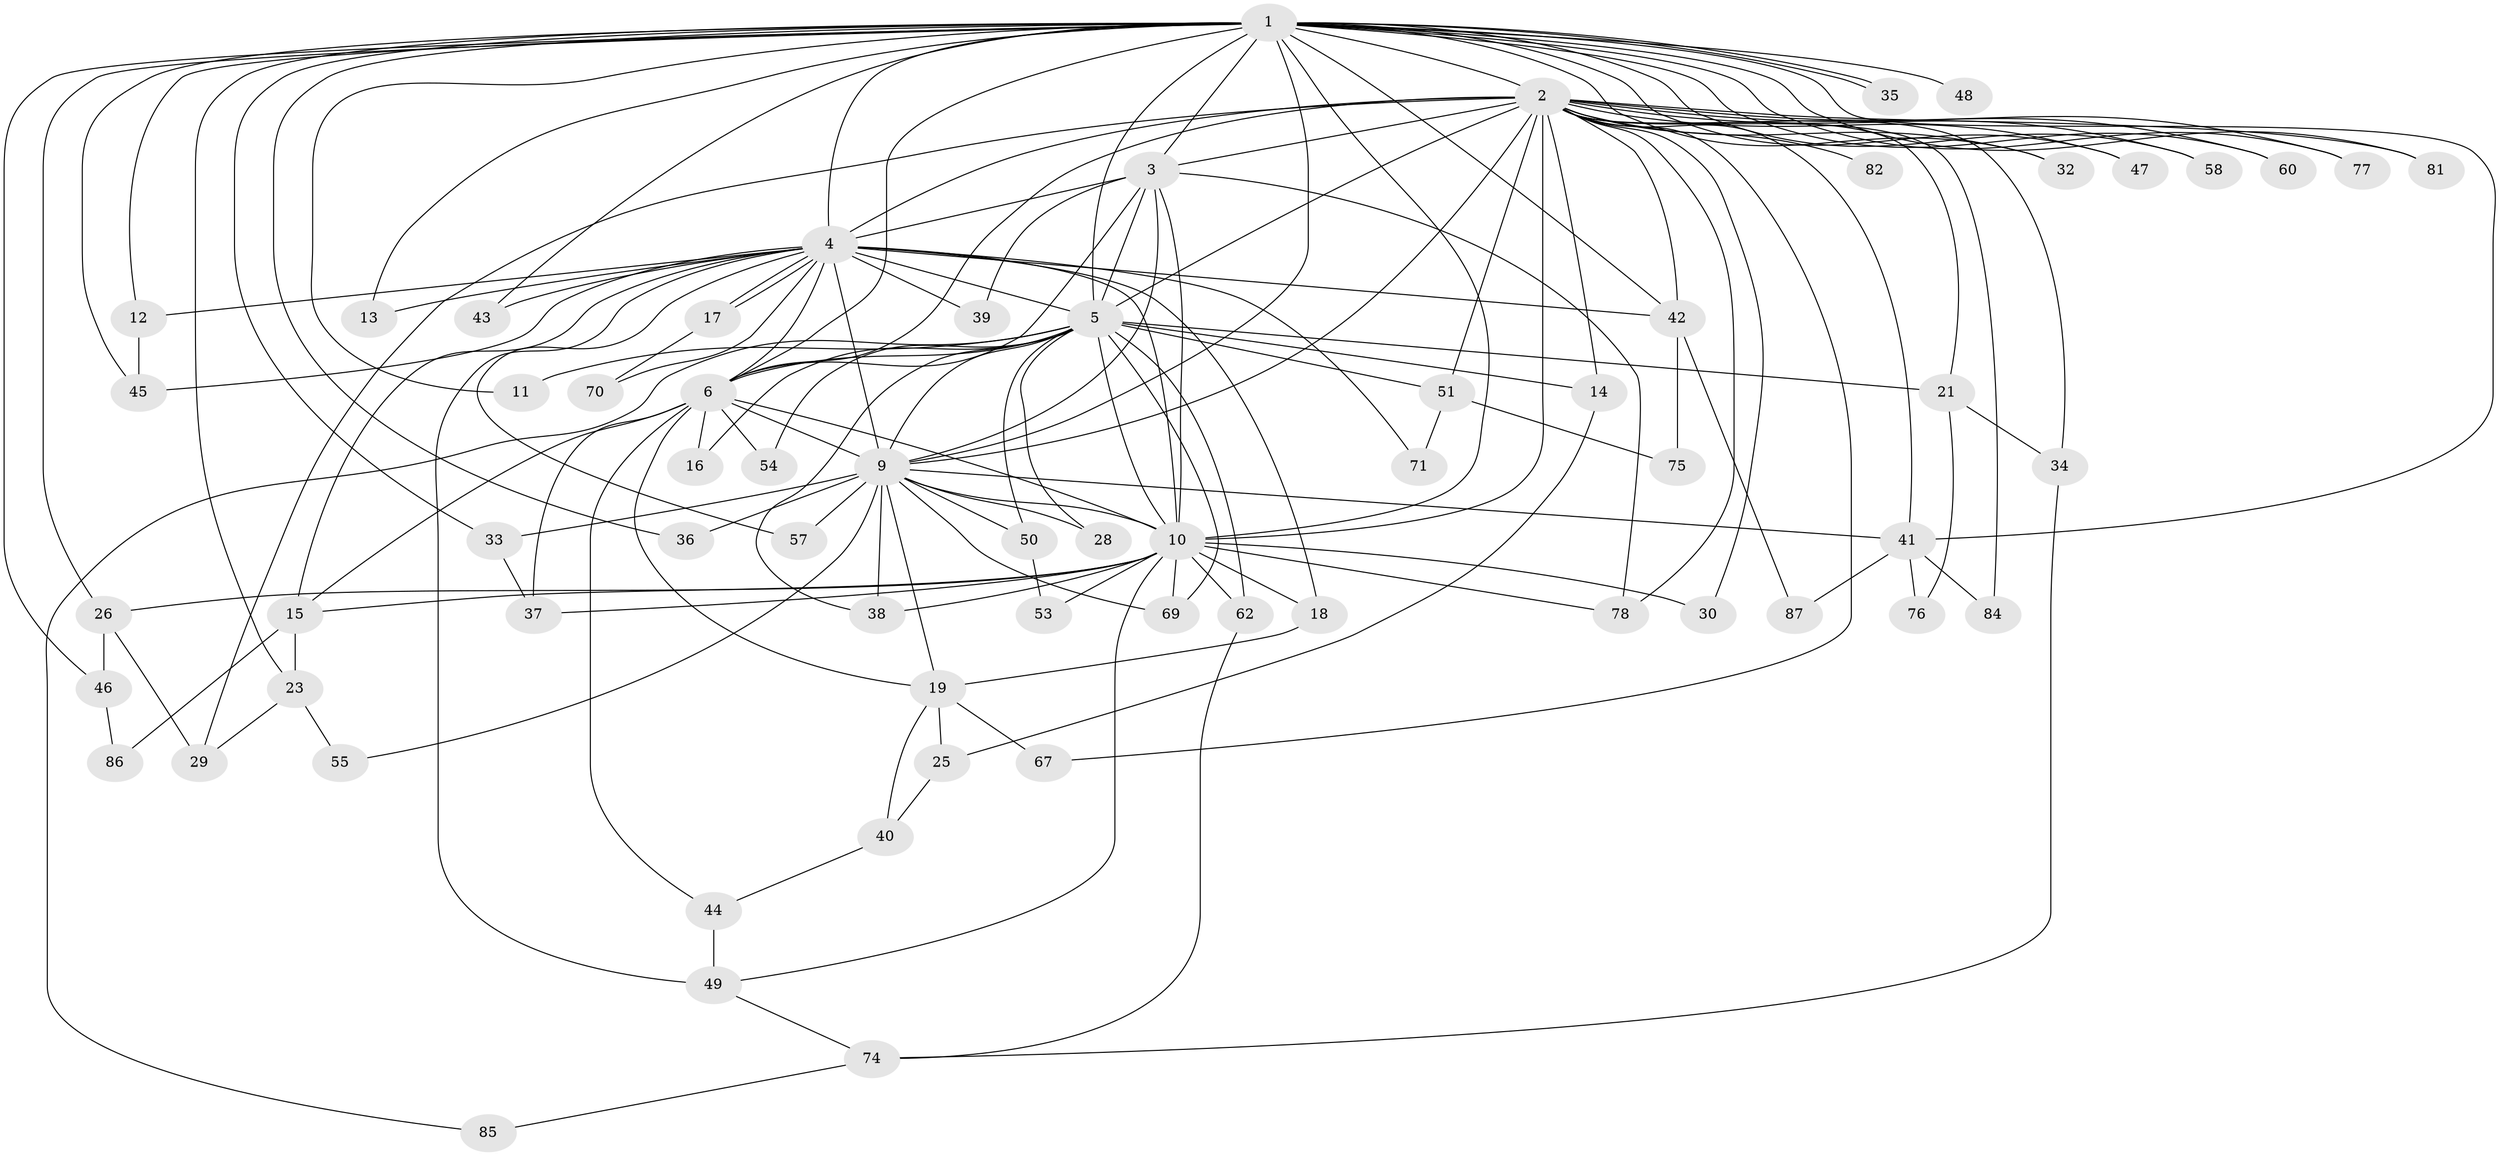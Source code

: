 // Generated by graph-tools (version 1.1) at 2025/23/03/03/25 07:23:39]
// undirected, 66 vertices, 154 edges
graph export_dot {
graph [start="1"]
  node [color=gray90,style=filled];
  1 [super="+22"];
  2 [super="+8"];
  3;
  4 [super="+7"];
  5 [super="+31"];
  6 [super="+24"];
  9 [super="+83"];
  10 [super="+56"];
  11;
  12;
  13;
  14 [super="+63"];
  15 [super="+59"];
  16;
  17;
  18;
  19 [super="+20"];
  21;
  23;
  25;
  26 [super="+27"];
  28;
  29 [super="+52"];
  30;
  32;
  33 [super="+66"];
  34;
  35;
  36;
  37;
  38;
  39;
  40;
  41 [super="+65"];
  42 [super="+61"];
  43;
  44 [super="+64"];
  45 [super="+68"];
  46;
  47;
  48;
  49 [super="+73"];
  50;
  51;
  53;
  54;
  55;
  57;
  58;
  60;
  62;
  67;
  69 [super="+72"];
  70;
  71;
  74 [super="+79"];
  75;
  76;
  77;
  78 [super="+80"];
  81;
  82;
  84;
  85;
  86;
  87;
  1 -- 2 [weight=3];
  1 -- 3;
  1 -- 4 [weight=2];
  1 -- 5 [weight=2];
  1 -- 6;
  1 -- 9;
  1 -- 10;
  1 -- 11;
  1 -- 12;
  1 -- 13;
  1 -- 23;
  1 -- 26 [weight=2];
  1 -- 32;
  1 -- 33;
  1 -- 35;
  1 -- 35;
  1 -- 36;
  1 -- 41;
  1 -- 42;
  1 -- 43;
  1 -- 46;
  1 -- 47;
  1 -- 48 [weight=2];
  1 -- 58;
  1 -- 60;
  1 -- 77;
  1 -- 81;
  1 -- 45;
  2 -- 3 [weight=2];
  2 -- 4 [weight=4];
  2 -- 5 [weight=2];
  2 -- 6 [weight=2];
  2 -- 9 [weight=2];
  2 -- 10 [weight=2];
  2 -- 14;
  2 -- 21;
  2 -- 30;
  2 -- 34;
  2 -- 60;
  2 -- 77;
  2 -- 81;
  2 -- 67;
  2 -- 78;
  2 -- 82;
  2 -- 84;
  2 -- 29;
  2 -- 32;
  2 -- 41;
  2 -- 42;
  2 -- 47;
  2 -- 51;
  2 -- 58;
  3 -- 4 [weight=2];
  3 -- 5;
  3 -- 6;
  3 -- 9;
  3 -- 10;
  3 -- 39;
  3 -- 78;
  4 -- 5 [weight=2];
  4 -- 6 [weight=2];
  4 -- 9 [weight=2];
  4 -- 10 [weight=2];
  4 -- 15;
  4 -- 17;
  4 -- 17;
  4 -- 18;
  4 -- 39;
  4 -- 43;
  4 -- 45;
  4 -- 57;
  4 -- 70;
  4 -- 71;
  4 -- 12;
  4 -- 13;
  4 -- 49 [weight=2];
  4 -- 42;
  5 -- 6;
  5 -- 9;
  5 -- 10;
  5 -- 11;
  5 -- 14 [weight=2];
  5 -- 16;
  5 -- 21;
  5 -- 28;
  5 -- 38;
  5 -- 50;
  5 -- 51;
  5 -- 54;
  5 -- 62;
  5 -- 69;
  5 -- 85;
  6 -- 9;
  6 -- 10 [weight=2];
  6 -- 15;
  6 -- 16;
  6 -- 37;
  6 -- 44;
  6 -- 54;
  6 -- 19;
  9 -- 10 [weight=2];
  9 -- 19;
  9 -- 28;
  9 -- 33;
  9 -- 36;
  9 -- 38;
  9 -- 50;
  9 -- 55;
  9 -- 57;
  9 -- 41;
  9 -- 69;
  10 -- 18;
  10 -- 26;
  10 -- 30;
  10 -- 37;
  10 -- 49;
  10 -- 53;
  10 -- 62;
  10 -- 69;
  10 -- 38;
  10 -- 78;
  10 -- 15;
  12 -- 45;
  14 -- 25;
  15 -- 23;
  15 -- 86;
  17 -- 70;
  18 -- 19;
  19 -- 25;
  19 -- 40;
  19 -- 67;
  21 -- 34;
  21 -- 76;
  23 -- 55;
  23 -- 29;
  25 -- 40;
  26 -- 29;
  26 -- 46;
  33 -- 37;
  34 -- 74;
  40 -- 44;
  41 -- 84;
  41 -- 87;
  41 -- 76;
  42 -- 75;
  42 -- 87;
  44 -- 49;
  46 -- 86;
  49 -- 74;
  50 -- 53;
  51 -- 71;
  51 -- 75;
  62 -- 74;
  74 -- 85;
}
